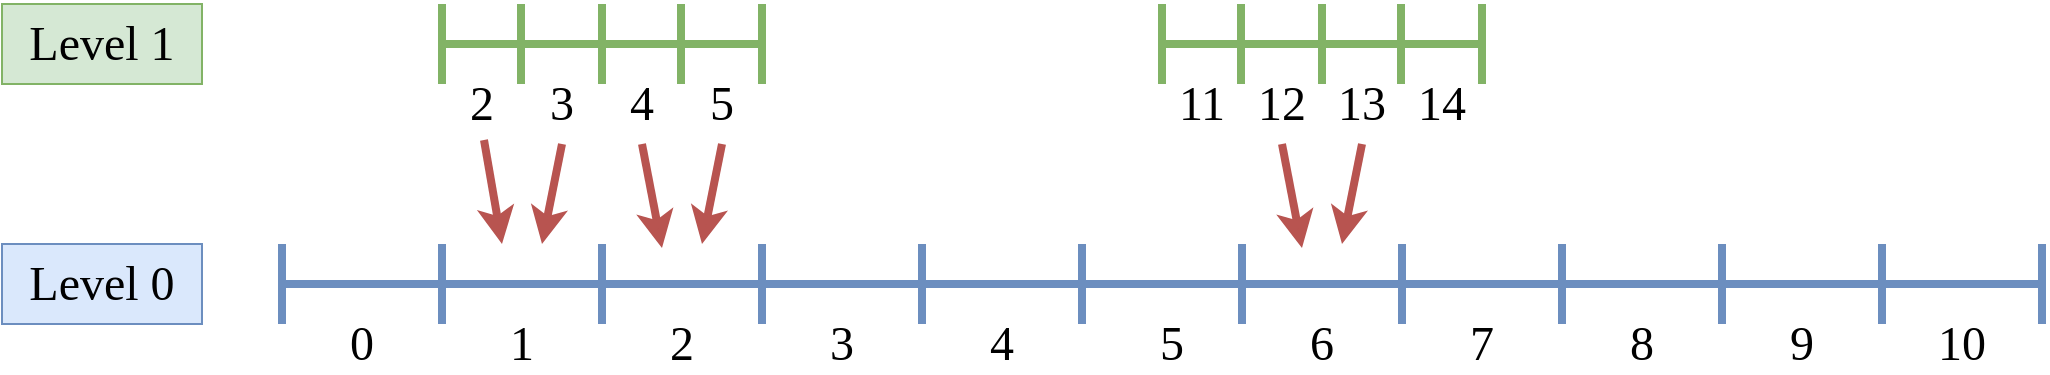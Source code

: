 <mxfile version="13.6.2" type="device"><diagram id="iLZoH_SCJDN-EXrnPFSh" name="Page-1"><mxGraphModel dx="1088" dy="986" grid="1" gridSize="10" guides="1" tooltips="1" connect="1" arrows="1" fold="1" page="1" pageScale="1" pageWidth="1169" pageHeight="827" math="0" shadow="0"><root><mxCell id="0"/><mxCell id="1" parent="0"/><mxCell id="ywyUR4taUZBaSb65U1cs-1" value="" style="endArrow=none;html=1;strokeWidth=4;fillColor=#dae8fc;strokeColor=#6c8ebf;" edge="1" parent="1"><mxGeometry width="50" height="50" relative="1" as="geometry"><mxPoint x="160" y="400" as="sourcePoint"/><mxPoint x="1040" y="400" as="targetPoint"/></mxGeometry></mxCell><mxCell id="ywyUR4taUZBaSb65U1cs-2" value="" style="endArrow=none;html=1;strokeWidth=4;fillColor=#dae8fc;strokeColor=#6c8ebf;" edge="1" parent="1"><mxGeometry width="50" height="50" relative="1" as="geometry"><mxPoint x="160" y="420" as="sourcePoint"/><mxPoint x="160" y="380" as="targetPoint"/></mxGeometry></mxCell><mxCell id="ywyUR4taUZBaSb65U1cs-3" value="" style="endArrow=none;html=1;strokeWidth=4;fillColor=#dae8fc;strokeColor=#6c8ebf;" edge="1" parent="1"><mxGeometry width="50" height="50" relative="1" as="geometry"><mxPoint x="240" y="420" as="sourcePoint"/><mxPoint x="240" y="380" as="targetPoint"/></mxGeometry></mxCell><mxCell id="ywyUR4taUZBaSb65U1cs-4" value="" style="endArrow=none;html=1;strokeWidth=4;fillColor=#dae8fc;strokeColor=#6c8ebf;" edge="1" parent="1"><mxGeometry width="50" height="50" relative="1" as="geometry"><mxPoint x="320" y="420" as="sourcePoint"/><mxPoint x="320" y="380" as="targetPoint"/></mxGeometry></mxCell><mxCell id="ywyUR4taUZBaSb65U1cs-5" value="" style="endArrow=none;html=1;strokeWidth=4;fillColor=#dae8fc;strokeColor=#6c8ebf;" edge="1" parent="1"><mxGeometry width="50" height="50" relative="1" as="geometry"><mxPoint x="400" y="420" as="sourcePoint"/><mxPoint x="400" y="380" as="targetPoint"/></mxGeometry></mxCell><mxCell id="ywyUR4taUZBaSb65U1cs-6" value="" style="endArrow=none;html=1;strokeWidth=4;fillColor=#dae8fc;strokeColor=#6c8ebf;" edge="1" parent="1"><mxGeometry width="50" height="50" relative="1" as="geometry"><mxPoint x="480" y="420" as="sourcePoint"/><mxPoint x="480" y="380" as="targetPoint"/></mxGeometry></mxCell><mxCell id="ywyUR4taUZBaSb65U1cs-7" value="" style="endArrow=none;html=1;strokeWidth=4;fillColor=#dae8fc;strokeColor=#6c8ebf;" edge="1" parent="1"><mxGeometry width="50" height="50" relative="1" as="geometry"><mxPoint x="560" y="420" as="sourcePoint"/><mxPoint x="560" y="380" as="targetPoint"/></mxGeometry></mxCell><mxCell id="ywyUR4taUZBaSb65U1cs-8" value="" style="endArrow=none;html=1;strokeWidth=4;fillColor=#dae8fc;strokeColor=#6c8ebf;" edge="1" parent="1"><mxGeometry width="50" height="50" relative="1" as="geometry"><mxPoint x="640" y="420" as="sourcePoint"/><mxPoint x="640" y="380" as="targetPoint"/></mxGeometry></mxCell><mxCell id="ywyUR4taUZBaSb65U1cs-9" value="" style="endArrow=none;html=1;strokeWidth=4;fillColor=#dae8fc;strokeColor=#6c8ebf;" edge="1" parent="1"><mxGeometry width="50" height="50" relative="1" as="geometry"><mxPoint x="720" y="420" as="sourcePoint"/><mxPoint x="720" y="380" as="targetPoint"/></mxGeometry></mxCell><mxCell id="ywyUR4taUZBaSb65U1cs-10" value="" style="endArrow=none;html=1;strokeWidth=4;fillColor=#dae8fc;strokeColor=#6c8ebf;" edge="1" parent="1"><mxGeometry width="50" height="50" relative="1" as="geometry"><mxPoint x="800" y="420" as="sourcePoint"/><mxPoint x="800" y="380" as="targetPoint"/></mxGeometry></mxCell><mxCell id="ywyUR4taUZBaSb65U1cs-11" value="" style="endArrow=none;html=1;strokeWidth=4;fillColor=#dae8fc;strokeColor=#6c8ebf;" edge="1" parent="1"><mxGeometry width="50" height="50" relative="1" as="geometry"><mxPoint x="880" y="420" as="sourcePoint"/><mxPoint x="880" y="380" as="targetPoint"/></mxGeometry></mxCell><mxCell id="ywyUR4taUZBaSb65U1cs-12" value="" style="endArrow=none;html=1;strokeWidth=4;fillColor=#dae8fc;strokeColor=#6c8ebf;" edge="1" parent="1"><mxGeometry width="50" height="50" relative="1" as="geometry"><mxPoint x="960" y="420" as="sourcePoint"/><mxPoint x="960" y="380" as="targetPoint"/></mxGeometry></mxCell><mxCell id="ywyUR4taUZBaSb65U1cs-13" value="" style="endArrow=none;html=1;strokeWidth=4;fillColor=#dae8fc;strokeColor=#6c8ebf;" edge="1" parent="1"><mxGeometry width="50" height="50" relative="1" as="geometry"><mxPoint x="1040" y="420" as="sourcePoint"/><mxPoint x="1040" y="380" as="targetPoint"/></mxGeometry></mxCell><mxCell id="ywyUR4taUZBaSb65U1cs-16" value="0" style="text;html=1;strokeColor=none;fillColor=none;align=center;verticalAlign=middle;whiteSpace=wrap;rounded=0;fontFamily=Spectral;fontSize=24;" vertex="1" parent="1"><mxGeometry x="180" y="420" width="40" height="20" as="geometry"/></mxCell><mxCell id="ywyUR4taUZBaSb65U1cs-17" value="1" style="text;html=1;strokeColor=none;fillColor=none;align=center;verticalAlign=middle;whiteSpace=wrap;rounded=0;fontFamily=Spectral;fontSize=24;" vertex="1" parent="1"><mxGeometry x="260" y="420" width="40" height="20" as="geometry"/></mxCell><mxCell id="ywyUR4taUZBaSb65U1cs-20" value="2" style="text;html=1;strokeColor=none;fillColor=none;align=center;verticalAlign=middle;whiteSpace=wrap;rounded=0;fontFamily=Spectral;fontSize=24;" vertex="1" parent="1"><mxGeometry x="340" y="420" width="40" height="20" as="geometry"/></mxCell><mxCell id="ywyUR4taUZBaSb65U1cs-21" value="3" style="text;html=1;strokeColor=none;fillColor=none;align=center;verticalAlign=middle;whiteSpace=wrap;rounded=0;fontFamily=Spectral;fontSize=24;" vertex="1" parent="1"><mxGeometry x="420" y="420" width="40" height="20" as="geometry"/></mxCell><mxCell id="ywyUR4taUZBaSb65U1cs-22" value="4" style="text;html=1;strokeColor=none;fillColor=none;align=center;verticalAlign=middle;whiteSpace=wrap;rounded=0;fontFamily=Spectral;fontSize=24;" vertex="1" parent="1"><mxGeometry x="500" y="420" width="40" height="20" as="geometry"/></mxCell><mxCell id="ywyUR4taUZBaSb65U1cs-23" value="5" style="text;html=1;strokeColor=none;fillColor=none;align=center;verticalAlign=middle;whiteSpace=wrap;rounded=0;fontFamily=Spectral;fontSize=24;" vertex="1" parent="1"><mxGeometry x="585" y="420" width="40" height="20" as="geometry"/></mxCell><mxCell id="ywyUR4taUZBaSb65U1cs-24" value="6" style="text;html=1;strokeColor=none;fillColor=none;align=center;verticalAlign=middle;whiteSpace=wrap;rounded=0;fontFamily=Spectral;fontSize=24;" vertex="1" parent="1"><mxGeometry x="660" y="420" width="40" height="20" as="geometry"/></mxCell><mxCell id="ywyUR4taUZBaSb65U1cs-25" value="7" style="text;html=1;strokeColor=none;fillColor=none;align=center;verticalAlign=middle;whiteSpace=wrap;rounded=0;fontFamily=Spectral;fontSize=24;" vertex="1" parent="1"><mxGeometry x="740" y="420" width="40" height="20" as="geometry"/></mxCell><mxCell id="ywyUR4taUZBaSb65U1cs-26" value="8" style="text;html=1;strokeColor=none;fillColor=none;align=center;verticalAlign=middle;whiteSpace=wrap;rounded=0;fontFamily=Spectral;fontSize=24;" vertex="1" parent="1"><mxGeometry x="820" y="420" width="40" height="20" as="geometry"/></mxCell><mxCell id="ywyUR4taUZBaSb65U1cs-27" value="9" style="text;html=1;strokeColor=none;fillColor=none;align=center;verticalAlign=middle;whiteSpace=wrap;rounded=0;fontFamily=Spectral;fontSize=24;" vertex="1" parent="1"><mxGeometry x="900" y="420" width="40" height="20" as="geometry"/></mxCell><mxCell id="ywyUR4taUZBaSb65U1cs-28" value="10" style="text;html=1;strokeColor=none;fillColor=none;align=center;verticalAlign=middle;whiteSpace=wrap;rounded=0;fontFamily=Spectral;fontSize=24;" vertex="1" parent="1"><mxGeometry x="980" y="420" width="40" height="20" as="geometry"/></mxCell><mxCell id="ywyUR4taUZBaSb65U1cs-39" value="Level 0" style="text;html=1;strokeColor=#6c8ebf;fillColor=#dae8fc;align=center;verticalAlign=middle;whiteSpace=wrap;rounded=0;fontFamily=Spectral;fontSize=24;" vertex="1" parent="1"><mxGeometry x="20" y="380" width="100" height="40" as="geometry"/></mxCell><mxCell id="ywyUR4taUZBaSb65U1cs-40" value="Level 1" style="text;html=1;strokeColor=#82b366;fillColor=#d5e8d4;align=center;verticalAlign=middle;whiteSpace=wrap;rounded=0;fontFamily=Spectral;fontSize=24;" vertex="1" parent="1"><mxGeometry x="20" y="260" width="100" height="40" as="geometry"/></mxCell><mxCell id="ywyUR4taUZBaSb65U1cs-51" value="" style="group" vertex="1" connectable="0" parent="1"><mxGeometry x="240" y="260" width="160" height="60" as="geometry"/></mxCell><mxCell id="ywyUR4taUZBaSb65U1cs-29" value="" style="endArrow=none;html=1;fontFamily=Spectral;fontSize=24;fillColor=#d5e8d4;strokeColor=#82B366;strokeWidth=4;" edge="1" parent="ywyUR4taUZBaSb65U1cs-51"><mxGeometry width="50" height="50" relative="1" as="geometry"><mxPoint x="160" y="20" as="sourcePoint"/><mxPoint y="20" as="targetPoint"/></mxGeometry></mxCell><mxCell id="ywyUR4taUZBaSb65U1cs-30" value="" style="endArrow=none;html=1;fontFamily=Spectral;fontSize=24;strokeWidth=4;strokeColor=#82B366;" edge="1" parent="ywyUR4taUZBaSb65U1cs-51"><mxGeometry width="50" height="50" relative="1" as="geometry"><mxPoint y="40" as="sourcePoint"/><mxPoint as="targetPoint"/></mxGeometry></mxCell><mxCell id="ywyUR4taUZBaSb65U1cs-31" value="" style="endArrow=none;html=1;fontFamily=Spectral;fontSize=24;strokeWidth=4;strokeColor=#82B366;" edge="1" parent="ywyUR4taUZBaSb65U1cs-51"><mxGeometry width="50" height="50" relative="1" as="geometry"><mxPoint x="160" y="40" as="sourcePoint"/><mxPoint x="160" as="targetPoint"/></mxGeometry></mxCell><mxCell id="ywyUR4taUZBaSb65U1cs-32" value="" style="endArrow=none;html=1;fontFamily=Spectral;fontSize=24;strokeWidth=4;strokeColor=#82B366;" edge="1" parent="ywyUR4taUZBaSb65U1cs-51"><mxGeometry width="50" height="50" relative="1" as="geometry"><mxPoint x="39.5" y="40" as="sourcePoint"/><mxPoint x="39.5" as="targetPoint"/></mxGeometry></mxCell><mxCell id="ywyUR4taUZBaSb65U1cs-33" value="" style="endArrow=none;html=1;fontFamily=Spectral;fontSize=24;strokeWidth=4;strokeColor=#82B366;" edge="1" parent="ywyUR4taUZBaSb65U1cs-51"><mxGeometry width="50" height="50" relative="1" as="geometry"><mxPoint x="80" y="40" as="sourcePoint"/><mxPoint x="80" as="targetPoint"/></mxGeometry></mxCell><mxCell id="ywyUR4taUZBaSb65U1cs-34" value="" style="endArrow=none;html=1;fontFamily=Spectral;fontSize=24;strokeWidth=4;strokeColor=#82B366;" edge="1" parent="ywyUR4taUZBaSb65U1cs-51"><mxGeometry width="50" height="50" relative="1" as="geometry"><mxPoint x="119.5" y="40" as="sourcePoint"/><mxPoint x="119.5" as="targetPoint"/></mxGeometry></mxCell><mxCell id="ywyUR4taUZBaSb65U1cs-35" value="2" style="text;html=1;strokeColor=none;fillColor=none;align=center;verticalAlign=middle;whiteSpace=wrap;rounded=0;fontFamily=Spectral;fontSize=24;" vertex="1" parent="ywyUR4taUZBaSb65U1cs-51"><mxGeometry y="40" width="40" height="20" as="geometry"/></mxCell><mxCell id="ywyUR4taUZBaSb65U1cs-36" value="3" style="text;html=1;strokeColor=none;fillColor=none;align=center;verticalAlign=middle;whiteSpace=wrap;rounded=0;fontFamily=Spectral;fontSize=24;" vertex="1" parent="ywyUR4taUZBaSb65U1cs-51"><mxGeometry x="40" y="40" width="40" height="20" as="geometry"/></mxCell><mxCell id="ywyUR4taUZBaSb65U1cs-37" value="4" style="text;html=1;strokeColor=none;fillColor=none;align=center;verticalAlign=middle;whiteSpace=wrap;rounded=0;fontFamily=Spectral;fontSize=24;" vertex="1" parent="ywyUR4taUZBaSb65U1cs-51"><mxGeometry x="80" y="40" width="40" height="20" as="geometry"/></mxCell><mxCell id="ywyUR4taUZBaSb65U1cs-38" value="5" style="text;html=1;strokeColor=none;fillColor=none;align=center;verticalAlign=middle;whiteSpace=wrap;rounded=0;fontFamily=Spectral;fontSize=24;" vertex="1" parent="ywyUR4taUZBaSb65U1cs-51"><mxGeometry x="120" y="40" width="40" height="20" as="geometry"/></mxCell><mxCell id="ywyUR4taUZBaSb65U1cs-53" value="" style="endArrow=none;html=1;fontFamily=Spectral;fontSize=24;fillColor=#d5e8d4;strokeColor=#82B366;strokeWidth=4;" edge="1" parent="1"><mxGeometry width="50" height="50" relative="1" as="geometry"><mxPoint x="760" y="280" as="sourcePoint"/><mxPoint x="600" y="280" as="targetPoint"/></mxGeometry></mxCell><mxCell id="ywyUR4taUZBaSb65U1cs-54" value="" style="endArrow=none;html=1;fontFamily=Spectral;fontSize=24;strokeColor=#82B366;strokeWidth=4;" edge="1" parent="1"><mxGeometry width="50" height="50" relative="1" as="geometry"><mxPoint x="600" y="300" as="sourcePoint"/><mxPoint x="600" y="260" as="targetPoint"/></mxGeometry></mxCell><mxCell id="ywyUR4taUZBaSb65U1cs-55" value="" style="endArrow=none;html=1;fontFamily=Spectral;fontSize=24;strokeColor=#82B366;strokeWidth=4;" edge="1" parent="1"><mxGeometry width="50" height="50" relative="1" as="geometry"><mxPoint x="760" y="300" as="sourcePoint"/><mxPoint x="760" y="260" as="targetPoint"/></mxGeometry></mxCell><mxCell id="ywyUR4taUZBaSb65U1cs-56" value="" style="endArrow=none;html=1;fontFamily=Spectral;fontSize=24;strokeColor=#82B366;strokeWidth=4;" edge="1" parent="1"><mxGeometry width="50" height="50" relative="1" as="geometry"><mxPoint x="639.5" y="300" as="sourcePoint"/><mxPoint x="639.5" y="260" as="targetPoint"/></mxGeometry></mxCell><mxCell id="ywyUR4taUZBaSb65U1cs-57" value="" style="endArrow=none;html=1;fontFamily=Spectral;fontSize=24;strokeColor=#82B366;strokeWidth=4;" edge="1" parent="1"><mxGeometry width="50" height="50" relative="1" as="geometry"><mxPoint x="680" y="300" as="sourcePoint"/><mxPoint x="680" y="260" as="targetPoint"/></mxGeometry></mxCell><mxCell id="ywyUR4taUZBaSb65U1cs-58" value="" style="endArrow=none;html=1;fontFamily=Spectral;fontSize=24;strokeColor=#82B366;strokeWidth=4;" edge="1" parent="1"><mxGeometry width="50" height="50" relative="1" as="geometry"><mxPoint x="719.5" y="300" as="sourcePoint"/><mxPoint x="719.5" y="260" as="targetPoint"/></mxGeometry></mxCell><mxCell id="ywyUR4taUZBaSb65U1cs-59" value="11" style="text;html=1;strokeColor=none;fillColor=none;align=center;verticalAlign=middle;whiteSpace=wrap;rounded=0;fontFamily=Spectral;fontSize=24;" vertex="1" parent="1"><mxGeometry x="600" y="300" width="40" height="20" as="geometry"/></mxCell><mxCell id="ywyUR4taUZBaSb65U1cs-60" value="12" style="text;html=1;strokeColor=none;fillColor=none;align=center;verticalAlign=middle;whiteSpace=wrap;rounded=0;fontFamily=Spectral;fontSize=24;" vertex="1" parent="1"><mxGeometry x="640" y="300" width="40" height="20" as="geometry"/></mxCell><mxCell id="ywyUR4taUZBaSb65U1cs-61" value="13" style="text;html=1;strokeColor=none;fillColor=none;align=center;verticalAlign=middle;whiteSpace=wrap;rounded=0;fontFamily=Spectral;fontSize=24;" vertex="1" parent="1"><mxGeometry x="680" y="300" width="40" height="20" as="geometry"/></mxCell><mxCell id="ywyUR4taUZBaSb65U1cs-62" value="14" style="text;html=1;strokeColor=none;fillColor=none;align=center;verticalAlign=middle;whiteSpace=wrap;rounded=0;fontFamily=Spectral;fontSize=24;" vertex="1" parent="1"><mxGeometry x="720" y="300" width="40" height="20" as="geometry"/></mxCell><mxCell id="ywyUR4taUZBaSb65U1cs-63" value="Untitled Layer" parent="0"/><mxCell id="ywyUR4taUZBaSb65U1cs-64" value="" style="endArrow=classic;html=1;strokeColor=#b85450;strokeWidth=4;fontFamily=Spectral;fontSize=24;fillColor=#f8cecc;exitX=0.525;exitY=1.4;exitDx=0;exitDy=0;exitPerimeter=0;" edge="1" parent="ywyUR4taUZBaSb65U1cs-63" source="ywyUR4taUZBaSb65U1cs-35"><mxGeometry width="50" height="50" relative="1" as="geometry"><mxPoint x="530" y="530" as="sourcePoint"/><mxPoint x="270" y="380" as="targetPoint"/></mxGeometry></mxCell><mxCell id="ywyUR4taUZBaSb65U1cs-65" value="" style="endArrow=classic;html=1;strokeColor=#b85450;strokeWidth=4;fontFamily=Spectral;fontSize=24;fillColor=#f8cecc;exitX=0.525;exitY=1.4;exitDx=0;exitDy=0;exitPerimeter=0;" edge="1" parent="ywyUR4taUZBaSb65U1cs-63"><mxGeometry width="50" height="50" relative="1" as="geometry"><mxPoint x="340" y="330" as="sourcePoint"/><mxPoint x="350" y="382" as="targetPoint"/></mxGeometry></mxCell><mxCell id="ywyUR4taUZBaSb65U1cs-66" value="" style="endArrow=classic;html=1;strokeColor=#b85450;strokeWidth=4;fontFamily=Spectral;fontSize=24;fillColor=#f8cecc;exitX=0.525;exitY=1.4;exitDx=0;exitDy=0;exitPerimeter=0;" edge="1" parent="ywyUR4taUZBaSb65U1cs-63"><mxGeometry width="50" height="50" relative="1" as="geometry"><mxPoint x="660" y="330" as="sourcePoint"/><mxPoint x="670" y="382" as="targetPoint"/></mxGeometry></mxCell><mxCell id="ywyUR4taUZBaSb65U1cs-67" value="" style="endArrow=classic;html=1;strokeColor=#b85450;strokeWidth=4;fontFamily=Spectral;fontSize=24;fillColor=#f8cecc;exitX=0.525;exitY=1.4;exitDx=0;exitDy=0;exitPerimeter=0;" edge="1" parent="ywyUR4taUZBaSb65U1cs-63"><mxGeometry width="50" height="50" relative="1" as="geometry"><mxPoint x="300" y="330" as="sourcePoint"/><mxPoint x="290" y="380" as="targetPoint"/></mxGeometry></mxCell><mxCell id="ywyUR4taUZBaSb65U1cs-68" value="" style="endArrow=classic;html=1;strokeColor=#b85450;strokeWidth=4;fontFamily=Spectral;fontSize=24;fillColor=#f8cecc;exitX=0.525;exitY=1.4;exitDx=0;exitDy=0;exitPerimeter=0;" edge="1" parent="ywyUR4taUZBaSb65U1cs-63"><mxGeometry width="50" height="50" relative="1" as="geometry"><mxPoint x="380" y="330" as="sourcePoint"/><mxPoint x="370" y="380" as="targetPoint"/></mxGeometry></mxCell><mxCell id="ywyUR4taUZBaSb65U1cs-69" value="" style="endArrow=classic;html=1;strokeColor=#b85450;strokeWidth=4;fontFamily=Spectral;fontSize=24;fillColor=#f8cecc;exitX=0.525;exitY=1.4;exitDx=0;exitDy=0;exitPerimeter=0;" edge="1" parent="ywyUR4taUZBaSb65U1cs-63"><mxGeometry width="50" height="50" relative="1" as="geometry"><mxPoint x="700" y="330" as="sourcePoint"/><mxPoint x="690" y="380" as="targetPoint"/></mxGeometry></mxCell></root></mxGraphModel></diagram></mxfile>
